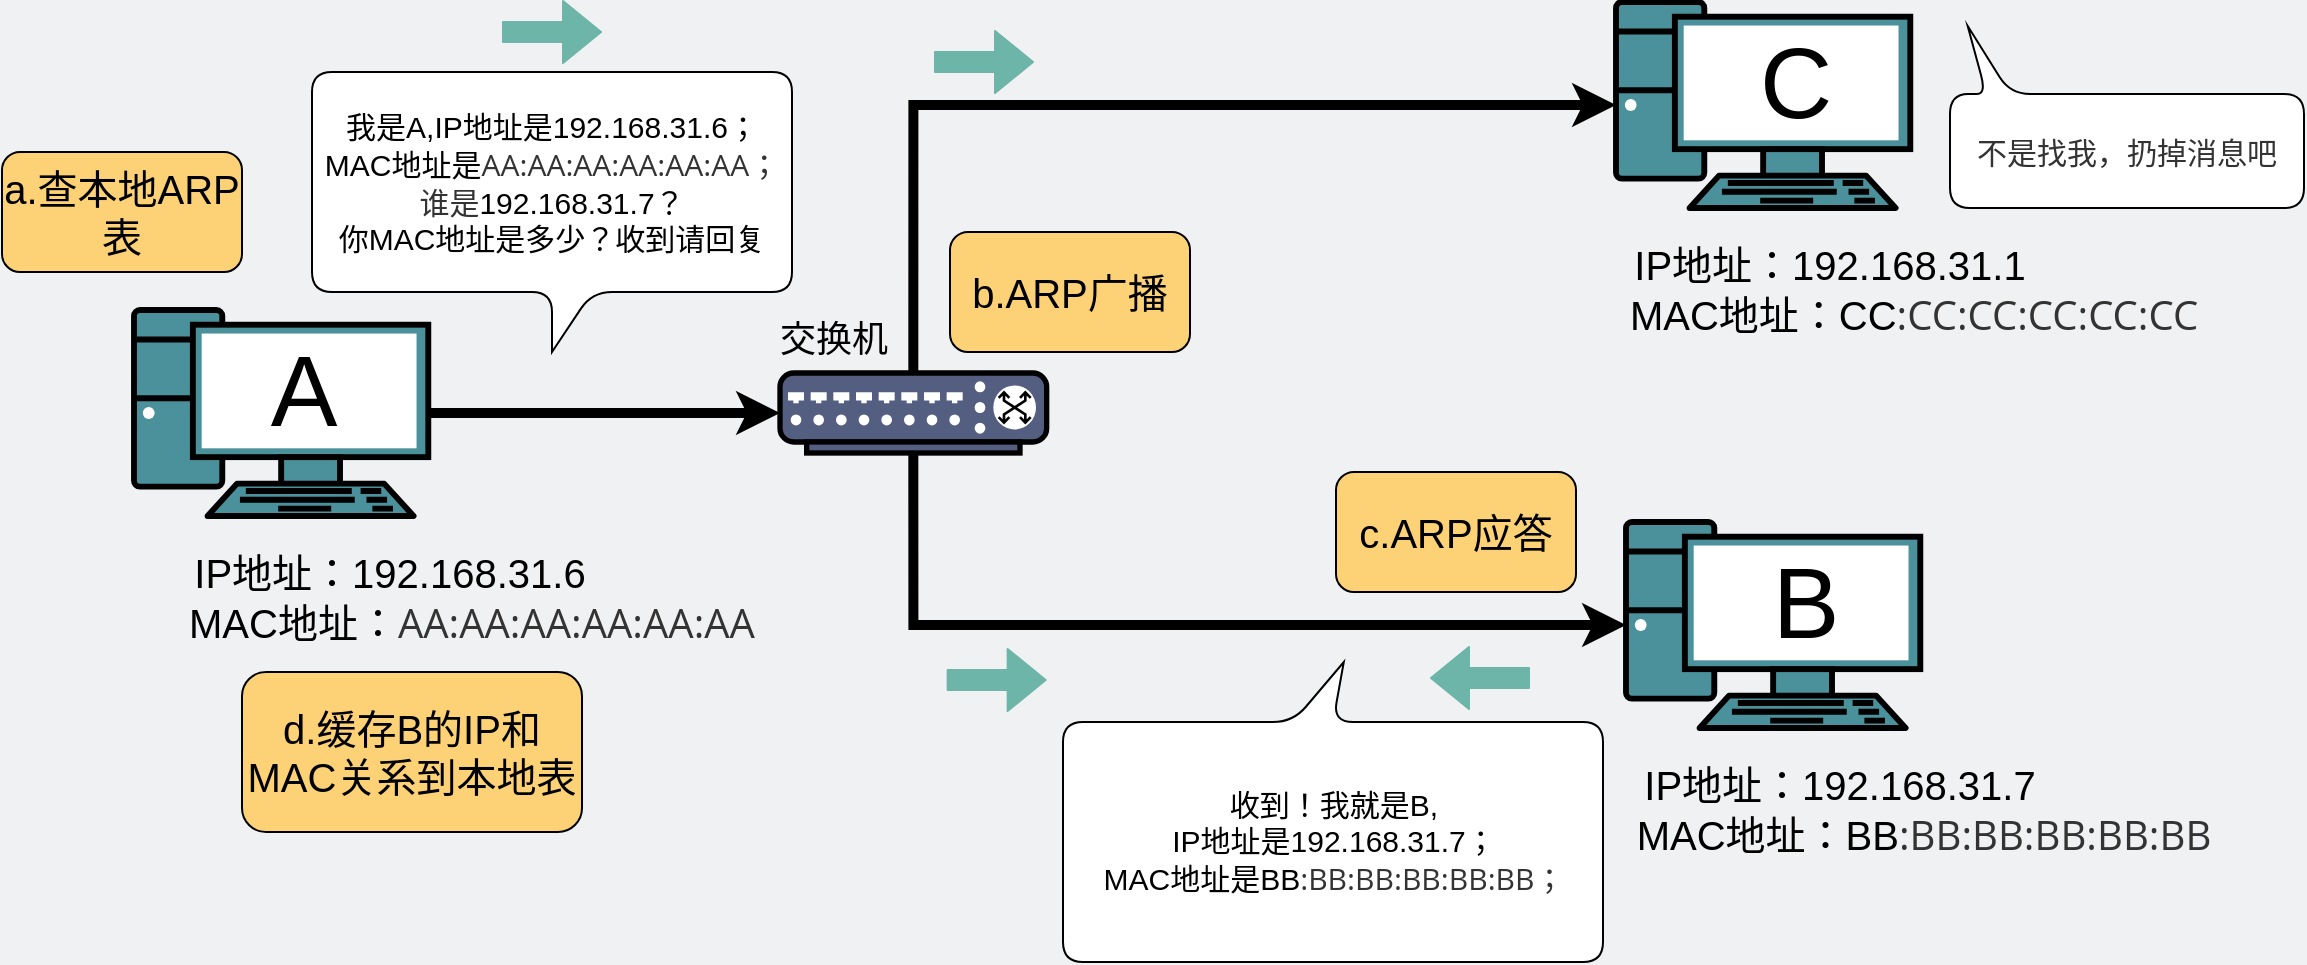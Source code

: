<mxfile version="21.1.2" type="github">
  <diagram id="3228e29e-7158-1315-38df-8450db1d8a1d" name="Page-1">
    <mxGraphModel dx="1306" dy="949" grid="0" gridSize="10" guides="1" tooltips="1" connect="1" arrows="1" fold="1" page="1" pageScale="1" pageWidth="1210" pageHeight="180" background="#EFF1F3" math="0" shadow="0">
      <root>
        <mxCell id="0" />
        <mxCell id="1" parent="0" />
        <mxCell id="nIpTpKBfMwLntaTUKELC-4" style="edgeStyle=orthogonalEdgeStyle;orthogonalLoop=1;jettySize=auto;html=1;exitX=1;exitY=0.5;exitDx=0;exitDy=0;exitPerimeter=0;entryX=0;entryY=0.5;entryDx=0;entryDy=0;entryPerimeter=0;strokeWidth=5;rounded=0;" parent="1" source="WelgVeyDKxLRvEI-DW8B-16" target="nIpTpKBfMwLntaTUKELC-3" edge="1">
          <mxGeometry relative="1" as="geometry" />
        </mxCell>
        <mxCell id="WelgVeyDKxLRvEI-DW8B-16" value="" style="fontColor=#0066CC;verticalAlign=top;verticalLabelPosition=bottom;labelPosition=center;align=center;html=1;outlineConnect=0;gradientColor=none;gradientDirection=north;strokeWidth=2;shape=mxgraph.networks.pc;fillColor=#4A919B;" parent="1" vertex="1">
          <mxGeometry x="77.0" y="19" width="147.15" height="103" as="geometry" />
        </mxCell>
        <mxCell id="WelgVeyDKxLRvEI-DW8B-18" value="" style="fontColor=#0066CC;verticalAlign=top;verticalLabelPosition=bottom;labelPosition=center;align=center;html=1;outlineConnect=0;gradientColor=none;gradientDirection=north;strokeWidth=2;shape=mxgraph.networks.pc;fillColor=#4A919B;" parent="1" vertex="1">
          <mxGeometry x="823" y="125" width="147.15" height="103" as="geometry" />
        </mxCell>
        <mxCell id="hxIQwMxnJQ58AHrIh3xL-1" value="&lt;font style=&quot;font-size: 50px&quot;&gt;A&lt;/font&gt;" style="text;html=1;strokeColor=none;fillColor=none;align=center;verticalAlign=middle;whiteSpace=wrap;rounded=0;" parent="1" vertex="1">
          <mxGeometry x="142" y="49" width="40" height="20" as="geometry" />
        </mxCell>
        <mxCell id="hxIQwMxnJQ58AHrIh3xL-2" value="&lt;font style=&quot;font-size: 50px&quot;&gt;B&lt;/font&gt;" style="text;html=1;strokeColor=none;fillColor=none;align=center;verticalAlign=middle;whiteSpace=wrap;rounded=0;" parent="1" vertex="1">
          <mxGeometry x="893" y="155" width="40" height="20" as="geometry" />
        </mxCell>
        <mxCell id="BuwI_Xl8O7fkygsIPCAy-1" value="&lt;span style=&quot;font-size: 15px&quot;&gt;我是A,IP地址是192.168.31.6；MAC地址是&lt;/span&gt;&lt;span style=&quot;font-size: 15px ; color: rgb(51 , 51 , 51) ; font-family: &amp;#34;open sans&amp;#34; , &amp;#34;clear sans&amp;#34; , &amp;#34;helvetica neue&amp;#34; , &amp;#34;helvetica&amp;#34; , &amp;#34;arial&amp;#34; , sans-serif&quot;&gt;AA:AA:AA:AA:AA:AA；&lt;br&gt;谁是&lt;/span&gt;&lt;span style=&quot;font-size: 15px&quot;&gt;192.168.31.7？&lt;/span&gt;&lt;br style=&quot;font-size: 15px&quot;&gt;&lt;span style=&quot;font-size: 15px&quot;&gt;你MAC地址是多少？收到请回复&lt;/span&gt;" style="shape=callout;whiteSpace=wrap;html=1;perimeter=calloutPerimeter;rounded=1;position2=0.5;" parent="1" vertex="1">
          <mxGeometry x="166" y="-100" width="240" height="140" as="geometry" />
        </mxCell>
        <mxCell id="BuwI_Xl8O7fkygsIPCAy-8" value="IP地址：192.168.31.6" style="text;html=1;strokeColor=none;fillColor=none;align=center;verticalAlign=middle;whiteSpace=wrap;rounded=0;fontSize=20;" parent="1" vertex="1">
          <mxGeometry x="77.5" y="140" width="253.5" height="20" as="geometry" />
        </mxCell>
        <mxCell id="BuwI_Xl8O7fkygsIPCAy-9" value="MAC地址：&lt;span style=&quot;color: rgb(51, 51, 51); font-family: &amp;quot;open sans&amp;quot;, &amp;quot;clear sans&amp;quot;, &amp;quot;helvetica neue&amp;quot;, helvetica, arial, sans-serif; font-size: 20px;&quot;&gt;AA:AA:AA:AA:AA:AA&lt;/span&gt;" style="text;html=1;strokeColor=none;fillColor=none;align=center;verticalAlign=middle;whiteSpace=wrap;rounded=0;fontSize=20;" parent="1" vertex="1">
          <mxGeometry x="86" y="160" width="320" height="30" as="geometry" />
        </mxCell>
        <mxCell id="BuwI_Xl8O7fkygsIPCAy-10" value="IP地址：192.168.31.7" style="text;html=1;strokeColor=none;fillColor=none;align=center;verticalAlign=middle;whiteSpace=wrap;rounded=0;fontSize=20;" parent="1" vertex="1">
          <mxGeometry x="803" y="246" width="253.5" height="20" as="geometry" />
        </mxCell>
        <mxCell id="BuwI_Xl8O7fkygsIPCAy-11" value="MAC地址：BB&lt;span style=&quot;color: rgb(51 , 51 , 51) ; font-family: &amp;#34;open sans&amp;#34; , &amp;#34;clear sans&amp;#34; , &amp;#34;helvetica neue&amp;#34; , &amp;#34;helvetica&amp;#34; , &amp;#34;arial&amp;#34; , sans-serif ; font-size: 20px&quot;&gt;:BB:BB:BB:BB:BB&lt;/span&gt;" style="text;html=1;strokeColor=none;fillColor=none;align=center;verticalAlign=middle;whiteSpace=wrap;rounded=0;fontSize=20;" parent="1" vertex="1">
          <mxGeometry x="811.5" y="266" width="320" height="30" as="geometry" />
        </mxCell>
        <mxCell id="BuwI_Xl8O7fkygsIPCAy-16" value="" style="shape=flexArrow;endArrow=classic;html=1;fontSize=20;fillColor=#6DB5A8;strokeColor=#6DB5A8;" parent="1" edge="1">
          <mxGeometry width="50" height="50" relative="1" as="geometry">
            <mxPoint x="261" y="-120" as="sourcePoint" />
            <mxPoint x="311" y="-120" as="targetPoint" />
          </mxGeometry>
        </mxCell>
        <mxCell id="BuwI_Xl8O7fkygsIPCAy-18" value="" style="shape=flexArrow;endArrow=classic;html=1;fontSize=20;fillColor=#6DB5A8;strokeColor=#6DB5A8;" parent="1" edge="1">
          <mxGeometry width="50" height="50" relative="1" as="geometry">
            <mxPoint x="775" y="203" as="sourcePoint" />
            <mxPoint x="725" y="203" as="targetPoint" />
          </mxGeometry>
        </mxCell>
        <mxCell id="BuwI_Xl8O7fkygsIPCAy-19" value="&lt;span style=&quot;font-size: 15px&quot;&gt;收到！我就是B,&lt;br&gt;IP地址是192.168.31.7；&lt;br&gt;MAC地址是&lt;/span&gt;&lt;span style=&quot;font-size: 15px&quot;&gt;BB&lt;/span&gt;&lt;span style=&quot;font-size: 15px ; color: rgb(51 , 51 , 51) ; font-family: &amp;#34;open sans&amp;#34; , &amp;#34;clear sans&amp;#34; , &amp;#34;helvetica neue&amp;#34; , &amp;#34;helvetica&amp;#34; , &amp;#34;arial&amp;#34; , sans-serif&quot;&gt;:BB:BB:BB:BB:BB&lt;/span&gt;&lt;span style=&quot;font-size: 15px ; color: rgb(51 , 51 , 51) ; font-family: &amp;#34;open sans&amp;#34; , &amp;#34;clear sans&amp;#34; , &amp;#34;helvetica neue&amp;#34; , &amp;#34;helvetica&amp;#34; , &amp;#34;arial&amp;#34; , sans-serif&quot;&gt;；&lt;br&gt;&lt;/span&gt;" style="shape=callout;whiteSpace=wrap;html=1;perimeter=calloutPerimeter;position2=0.48;direction=west;rounded=1;" parent="1" vertex="1">
          <mxGeometry x="541.5" y="195" width="270" height="150" as="geometry" />
        </mxCell>
        <mxCell id="BuwI_Xl8O7fkygsIPCAy-22" value="&lt;span&gt;b.ARP广播&lt;/span&gt;" style="rounded=1;whiteSpace=wrap;html=1;fontSize=20;fillColor=#FDD276;" parent="1" vertex="1">
          <mxGeometry x="485" y="-20" width="120" height="60" as="geometry" />
        </mxCell>
        <mxCell id="BuwI_Xl8O7fkygsIPCAy-23" value="&lt;span&gt;a.查本地ARP表&lt;/span&gt;" style="rounded=1;whiteSpace=wrap;html=1;fontSize=20;fillColor=#FDD276;" parent="1" vertex="1">
          <mxGeometry x="11" y="-60" width="120" height="60" as="geometry" />
        </mxCell>
        <mxCell id="BuwI_Xl8O7fkygsIPCAy-24" value="&lt;span&gt;c.ARP应答&lt;/span&gt;" style="rounded=1;whiteSpace=wrap;html=1;fontSize=20;fillColor=#FDD276;" parent="1" vertex="1">
          <mxGeometry x="678" y="100" width="120" height="60" as="geometry" />
        </mxCell>
        <mxCell id="BuwI_Xl8O7fkygsIPCAy-25" value="&lt;span&gt;d.缓存B的IP和MAC关系到本地表&lt;/span&gt;" style="rounded=1;whiteSpace=wrap;html=1;fontSize=20;fillColor=#FDD276;" parent="1" vertex="1">
          <mxGeometry x="131" y="200" width="170" height="80" as="geometry" />
        </mxCell>
        <mxCell id="nIpTpKBfMwLntaTUKELC-2" value="&lt;font style=&quot;font-size: 18px&quot;&gt;交换机&lt;/font&gt;" style="text;html=1;strokeColor=none;fillColor=none;align=center;verticalAlign=middle;whiteSpace=wrap;rounded=0;fontSize=30;" parent="1" vertex="1">
          <mxGeometry x="377" y="13" width="100" height="31" as="geometry" />
        </mxCell>
        <mxCell id="nIpTpKBfMwLntaTUKELC-9" style="edgeStyle=orthogonalEdgeStyle;rounded=0;orthogonalLoop=1;jettySize=auto;html=1;exitX=0.5;exitY=0;exitDx=0;exitDy=0;exitPerimeter=0;entryX=0;entryY=0.5;entryDx=0;entryDy=0;entryPerimeter=0;strokeColor=#000000;strokeWidth=5;" parent="1" source="nIpTpKBfMwLntaTUKELC-3" target="nIpTpKBfMwLntaTUKELC-5" edge="1">
          <mxGeometry relative="1" as="geometry">
            <Array as="points">
              <mxPoint x="467" y="-83" />
            </Array>
          </mxGeometry>
        </mxCell>
        <mxCell id="nIpTpKBfMwLntaTUKELC-10" style="edgeStyle=orthogonalEdgeStyle;rounded=0;orthogonalLoop=1;jettySize=auto;html=1;exitX=0.5;exitY=1;exitDx=0;exitDy=0;exitPerimeter=0;entryX=0;entryY=0.5;entryDx=0;entryDy=0;entryPerimeter=0;strokeColor=#000000;strokeWidth=5;" parent="1" source="nIpTpKBfMwLntaTUKELC-3" target="WelgVeyDKxLRvEI-DW8B-18" edge="1">
          <mxGeometry relative="1" as="geometry" />
        </mxCell>
        <mxCell id="nIpTpKBfMwLntaTUKELC-3" value="" style="fontColor=#0066CC;verticalAlign=top;verticalLabelPosition=bottom;labelPosition=center;align=center;html=1;outlineConnect=0;gradientColor=none;gradientDirection=north;strokeWidth=1;shape=mxgraph.networks.switch;fillColor=#535E80;" parent="1" vertex="1">
          <mxGeometry x="400" y="50.5" width="133.33" height="40" as="geometry" />
        </mxCell>
        <mxCell id="nIpTpKBfMwLntaTUKELC-5" value="" style="fontColor=#0066CC;verticalAlign=top;verticalLabelPosition=bottom;labelPosition=center;align=center;html=1;outlineConnect=0;gradientColor=none;gradientDirection=north;strokeWidth=2;shape=mxgraph.networks.pc;fillColor=#4A919B;" parent="1" vertex="1">
          <mxGeometry x="818" y="-135" width="147.15" height="103" as="geometry" />
        </mxCell>
        <mxCell id="nIpTpKBfMwLntaTUKELC-6" value="&lt;font style=&quot;font-size: 50px&quot;&gt;C&lt;/font&gt;" style="text;html=1;strokeColor=none;fillColor=none;align=center;verticalAlign=middle;whiteSpace=wrap;rounded=0;" parent="1" vertex="1">
          <mxGeometry x="888" y="-105" width="40" height="20" as="geometry" />
        </mxCell>
        <mxCell id="nIpTpKBfMwLntaTUKELC-7" value="IP地址：192.168.31.1" style="text;html=1;strokeColor=none;fillColor=none;align=center;verticalAlign=middle;whiteSpace=wrap;rounded=0;fontSize=20;" parent="1" vertex="1">
          <mxGeometry x="798" y="-14" width="253.5" height="20" as="geometry" />
        </mxCell>
        <mxCell id="nIpTpKBfMwLntaTUKELC-8" value="MAC地址：CC&lt;span style=&quot;color: rgb(51 , 51 , 51) ; font-family: &amp;#34;open sans&amp;#34; , &amp;#34;clear sans&amp;#34; , &amp;#34;helvetica neue&amp;#34; , &amp;#34;helvetica&amp;#34; , &amp;#34;arial&amp;#34; , sans-serif ; font-size: 20px&quot;&gt;:CC:CC:CC:CC:CC&lt;/span&gt;" style="text;html=1;strokeColor=none;fillColor=none;align=center;verticalAlign=middle;whiteSpace=wrap;rounded=0;fontSize=20;" parent="1" vertex="1">
          <mxGeometry x="806.5" y="6" width="320" height="30" as="geometry" />
        </mxCell>
        <mxCell id="nIpTpKBfMwLntaTUKELC-11" value="" style="shape=flexArrow;endArrow=classic;html=1;fontSize=20;fillColor=#6DB5A8;strokeColor=#6DB5A8;" parent="1" edge="1">
          <mxGeometry width="50" height="50" relative="1" as="geometry">
            <mxPoint x="477.0" y="-105" as="sourcePoint" />
            <mxPoint x="527.0" y="-105" as="targetPoint" />
          </mxGeometry>
        </mxCell>
        <mxCell id="nIpTpKBfMwLntaTUKELC-12" value="" style="shape=flexArrow;endArrow=classic;html=1;fontSize=20;fillColor=#6DB5A8;strokeColor=#6DB5A8;" parent="1" edge="1">
          <mxGeometry width="50" height="50" relative="1" as="geometry">
            <mxPoint x="483.33" y="204" as="sourcePoint" />
            <mxPoint x="533.33" y="204" as="targetPoint" />
          </mxGeometry>
        </mxCell>
        <mxCell id="nIpTpKBfMwLntaTUKELC-13" value="&lt;span style=&quot;font-size: 15px ; color: rgb(51 , 51 , 51) ; font-family: &amp;#34;open sans&amp;#34; , &amp;#34;clear sans&amp;#34; , &amp;#34;helvetica neue&amp;#34; , &amp;#34;helvetica&amp;#34; , &amp;#34;arial&amp;#34; , sans-serif&quot;&gt;不是找我，扔掉消息吧&lt;br&gt;&lt;/span&gt;" style="shape=callout;whiteSpace=wrap;html=1;perimeter=calloutPerimeter;position2=0.95;direction=west;rounded=1;base=12;size=34;position=0.83;" parent="1" vertex="1">
          <mxGeometry x="985" y="-123" width="177" height="91" as="geometry" />
        </mxCell>
      </root>
    </mxGraphModel>
  </diagram>
</mxfile>
